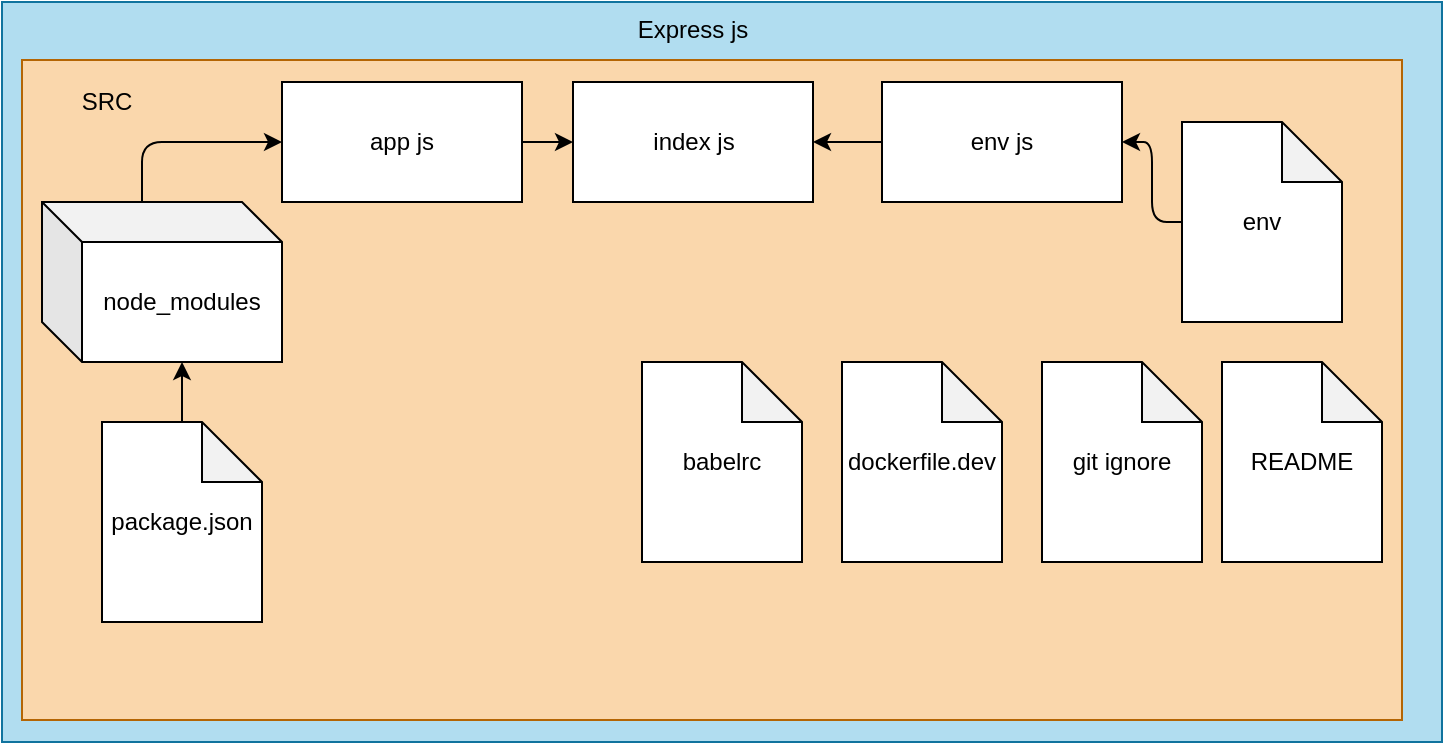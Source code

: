 <mxfile>
    <diagram id="Vd41bbFHlhV_dQvlBJ3X" name="Page-1">
        <mxGraphModel dx="879" dy="495" grid="1" gridSize="10" guides="1" tooltips="1" connect="1" arrows="1" fold="1" page="1" pageScale="1" pageWidth="850" pageHeight="1100" math="0" shadow="0">
            <root>
                <mxCell id="0"/>
                <mxCell id="1" parent="0"/>
                <mxCell id="2" value="" style="rounded=0;whiteSpace=wrap;html=1;fillColor=#b1ddf0;strokeColor=#10739e;" vertex="1" parent="1">
                    <mxGeometry x="80" y="60" width="720" height="370" as="geometry"/>
                </mxCell>
                <mxCell id="19" value="" style="rounded=0;whiteSpace=wrap;html=1;fillColor=#fad7ac;strokeColor=#b46504;" vertex="1" parent="1">
                    <mxGeometry x="90" y="89" width="690" height="330" as="geometry"/>
                </mxCell>
                <mxCell id="3" value="index js" style="rounded=0;whiteSpace=wrap;html=1;" vertex="1" parent="1">
                    <mxGeometry x="365.5" y="100" width="120" height="60" as="geometry"/>
                </mxCell>
                <mxCell id="4" value="&lt;font color=&quot;#000000&quot;&gt;Express js&lt;/font&gt;" style="text;html=1;strokeColor=none;fillColor=none;align=center;verticalAlign=middle;whiteSpace=wrap;rounded=0;" vertex="1" parent="1">
                    <mxGeometry x="393" y="64" width="65" height="20" as="geometry"/>
                </mxCell>
                <mxCell id="8" style="edgeStyle=orthogonalEdgeStyle;html=1;exitX=1;exitY=0.5;exitDx=0;exitDy=0;entryX=0;entryY=0.5;entryDx=0;entryDy=0;strokeColor=#000000;" edge="1" parent="1" source="5" target="3">
                    <mxGeometry relative="1" as="geometry"/>
                </mxCell>
                <mxCell id="5" value="app js" style="rounded=0;whiteSpace=wrap;html=1;" vertex="1" parent="1">
                    <mxGeometry x="220" y="100" width="120" height="60" as="geometry"/>
                </mxCell>
                <mxCell id="7" style="edgeStyle=orthogonalEdgeStyle;html=1;exitX=0;exitY=0;exitDx=50;exitDy=0;exitPerimeter=0;entryX=0;entryY=0.5;entryDx=0;entryDy=0;strokeColor=#000000;" edge="1" parent="1" source="6" target="5">
                    <mxGeometry relative="1" as="geometry"/>
                </mxCell>
                <mxCell id="6" value="node_modules" style="shape=cube;whiteSpace=wrap;html=1;boundedLbl=1;backgroundOutline=1;darkOpacity=0.05;darkOpacity2=0.1;" vertex="1" parent="1">
                    <mxGeometry x="100" y="160" width="120" height="80" as="geometry"/>
                </mxCell>
                <mxCell id="12" style="edgeStyle=orthogonalEdgeStyle;html=1;exitX=0;exitY=0.5;exitDx=0;exitDy=0;strokeColor=#000000;" edge="1" parent="1" source="9" target="3">
                    <mxGeometry relative="1" as="geometry"/>
                </mxCell>
                <mxCell id="9" value="env js" style="rounded=0;whiteSpace=wrap;html=1;" vertex="1" parent="1">
                    <mxGeometry x="520" y="100" width="120" height="60" as="geometry"/>
                </mxCell>
                <mxCell id="11" style="edgeStyle=orthogonalEdgeStyle;html=1;exitX=0;exitY=0.5;exitDx=0;exitDy=0;exitPerimeter=0;strokeColor=#000000;" edge="1" parent="1" source="10" target="9">
                    <mxGeometry relative="1" as="geometry"/>
                </mxCell>
                <mxCell id="10" value="env" style="shape=note;whiteSpace=wrap;html=1;backgroundOutline=1;darkOpacity=0.05;" vertex="1" parent="1">
                    <mxGeometry x="670" y="120" width="80" height="100" as="geometry"/>
                </mxCell>
                <mxCell id="14" style="edgeStyle=orthogonalEdgeStyle;html=1;exitX=0.5;exitY=0;exitDx=0;exitDy=0;exitPerimeter=0;entryX=0;entryY=0;entryDx=70;entryDy=80;entryPerimeter=0;strokeColor=#000000;" edge="1" parent="1" source="13" target="6">
                    <mxGeometry relative="1" as="geometry"/>
                </mxCell>
                <mxCell id="13" value="package.json" style="shape=note;whiteSpace=wrap;html=1;backgroundOutline=1;darkOpacity=0.05;" vertex="1" parent="1">
                    <mxGeometry x="130" y="270" width="80" height="100" as="geometry"/>
                </mxCell>
                <mxCell id="15" value="git ignore" style="shape=note;whiteSpace=wrap;html=1;backgroundOutline=1;darkOpacity=0.05;" vertex="1" parent="1">
                    <mxGeometry x="600" y="240" width="80" height="100" as="geometry"/>
                </mxCell>
                <mxCell id="16" value="dockerfile.dev" style="shape=note;whiteSpace=wrap;html=1;backgroundOutline=1;darkOpacity=0.05;" vertex="1" parent="1">
                    <mxGeometry x="500" y="240" width="80" height="100" as="geometry"/>
                </mxCell>
                <mxCell id="17" value="babelrc" style="shape=note;whiteSpace=wrap;html=1;backgroundOutline=1;darkOpacity=0.05;" vertex="1" parent="1">
                    <mxGeometry x="400" y="240" width="80" height="100" as="geometry"/>
                </mxCell>
                <mxCell id="18" value="README" style="shape=note;whiteSpace=wrap;html=1;backgroundOutline=1;darkOpacity=0.05;" vertex="1" parent="1">
                    <mxGeometry x="690" y="240" width="80" height="100" as="geometry"/>
                </mxCell>
                <mxCell id="20" value="&lt;font color=&quot;#000000&quot;&gt;SRC&lt;/font&gt;" style="text;html=1;strokeColor=none;fillColor=none;align=center;verticalAlign=middle;whiteSpace=wrap;rounded=0;" vertex="1" parent="1">
                    <mxGeometry x="100" y="100" width="65" height="20" as="geometry"/>
                </mxCell>
            </root>
        </mxGraphModel>
    </diagram>
</mxfile>